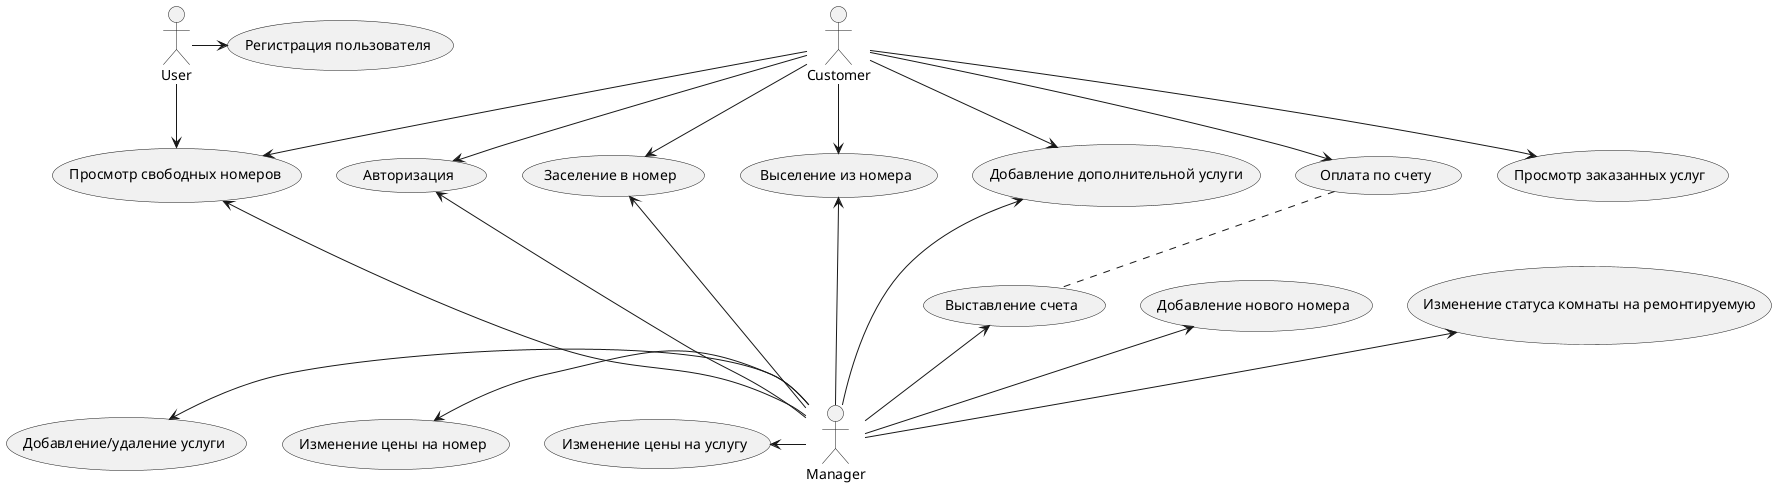 @startuml
'https://plantuml.com/use-case-diagram

User -> (Регистрация пользователя)
User --> (Просмотр свободных номеров)

Customer --> (Авторизация)
Customer --> (Просмотр свободных номеров)
Customer --> (Заселение в номер)
Customer --> (Выселение из номера)
Customer --> (Добавление дополнительной услуги)
Customer --> (Оплата по счету)
Customer --> (Просмотр заказанных услуг)

(Авторизация) <--- Manager
(Просмотр свободных номеров) <--- Manager
(Заселение в номер) <--- Manager
(Выселение из номера) <--- Manager
(Добавление дополнительной услуги) <--- Manager
(Выставление счета) <-- Manager
(Добавление нового номера) <-- Manager
(Добавление/удаление услуги) <- Manager
(Изменение цены на номер) <- Manager
(Изменение цены на услугу) <- Manager
(Изменение статуса комнаты на ремонтируемую) <-- Manager
(Оплата по счету) .. (Выставление счета)


@enduml